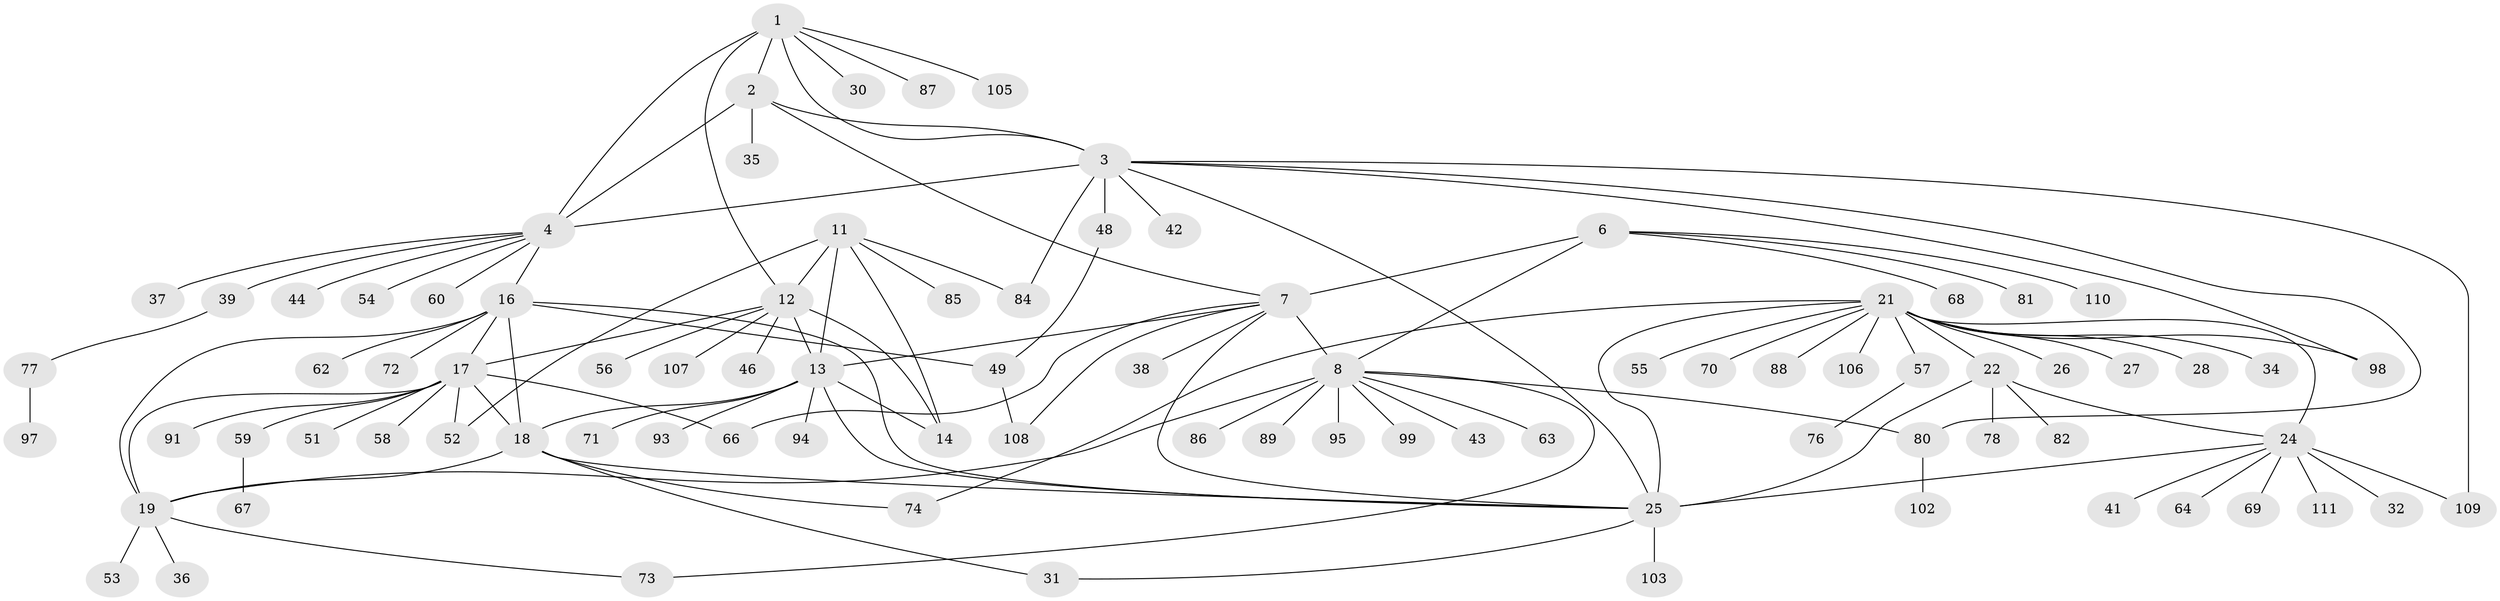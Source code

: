 // Generated by graph-tools (version 1.1) at 2025/24/03/03/25 07:24:18]
// undirected, 88 vertices, 119 edges
graph export_dot {
graph [start="1"]
  node [color=gray90,style=filled];
  1 [super="+65"];
  2 [super="+47"];
  3 [super="+104"];
  4 [super="+5"];
  6 [super="+100"];
  7 [super="+10"];
  8 [super="+9"];
  11 [super="+83"];
  12 [super="+15"];
  13 [super="+92"];
  14;
  16 [super="+45"];
  17 [super="+20"];
  18 [super="+33"];
  19 [super="+50"];
  21 [super="+23"];
  22 [super="+79"];
  24 [super="+29"];
  25 [super="+90"];
  26;
  27;
  28;
  30;
  31;
  32;
  34;
  35;
  36;
  37;
  38 [super="+40"];
  39;
  41;
  42;
  43;
  44;
  46;
  48 [super="+61"];
  49;
  51;
  52;
  53;
  54;
  55 [super="+101"];
  56;
  57 [super="+75"];
  58;
  59;
  60;
  62;
  63;
  64;
  66;
  67;
  68;
  69;
  70;
  71;
  72;
  73;
  74;
  76;
  77;
  78;
  80;
  81;
  82;
  84;
  85;
  86;
  87;
  88;
  89;
  91;
  93;
  94;
  95 [super="+96"];
  97;
  98;
  99;
  102;
  103 [super="+112"];
  105;
  106;
  107;
  108;
  109;
  110;
  111;
  1 -- 2;
  1 -- 3;
  1 -- 4 [weight=2];
  1 -- 12;
  1 -- 30;
  1 -- 87;
  1 -- 105;
  2 -- 3;
  2 -- 4 [weight=2];
  2 -- 35;
  2 -- 7;
  3 -- 4 [weight=2];
  3 -- 25;
  3 -- 42;
  3 -- 48;
  3 -- 80;
  3 -- 98;
  3 -- 84;
  3 -- 109;
  4 -- 16;
  4 -- 37;
  4 -- 39;
  4 -- 44;
  4 -- 54;
  4 -- 60;
  6 -- 7 [weight=2];
  6 -- 8 [weight=2];
  6 -- 68;
  6 -- 81;
  6 -- 110;
  7 -- 8 [weight=4];
  7 -- 25;
  7 -- 66;
  7 -- 38;
  7 -- 108;
  7 -- 13;
  8 -- 43;
  8 -- 80;
  8 -- 86;
  8 -- 89;
  8 -- 95;
  8 -- 99;
  8 -- 19;
  8 -- 73;
  8 -- 63;
  11 -- 12 [weight=2];
  11 -- 13;
  11 -- 14;
  11 -- 52;
  11 -- 84;
  11 -- 85;
  12 -- 13 [weight=2];
  12 -- 14 [weight=2];
  12 -- 46;
  12 -- 107;
  12 -- 17;
  12 -- 56;
  13 -- 14;
  13 -- 25;
  13 -- 71;
  13 -- 93;
  13 -- 94;
  13 -- 18;
  16 -- 17 [weight=2];
  16 -- 18;
  16 -- 19;
  16 -- 25;
  16 -- 49;
  16 -- 62;
  16 -- 72;
  17 -- 18 [weight=2];
  17 -- 19 [weight=2];
  17 -- 52;
  17 -- 58;
  17 -- 59;
  17 -- 66;
  17 -- 51;
  17 -- 91;
  18 -- 19;
  18 -- 31;
  18 -- 74;
  18 -- 25;
  19 -- 36;
  19 -- 73;
  19 -- 53;
  21 -- 22 [weight=2];
  21 -- 24 [weight=2];
  21 -- 25 [weight=2];
  21 -- 74;
  21 -- 98;
  21 -- 106;
  21 -- 34;
  21 -- 70;
  21 -- 55;
  21 -- 88;
  21 -- 26;
  21 -- 27;
  21 -- 28;
  21 -- 57;
  22 -- 24;
  22 -- 25;
  22 -- 78;
  22 -- 82;
  24 -- 25;
  24 -- 32;
  24 -- 41;
  24 -- 64;
  24 -- 69;
  24 -- 109;
  24 -- 111;
  25 -- 31;
  25 -- 103;
  39 -- 77;
  48 -- 49;
  49 -- 108;
  57 -- 76;
  59 -- 67;
  77 -- 97;
  80 -- 102;
}
